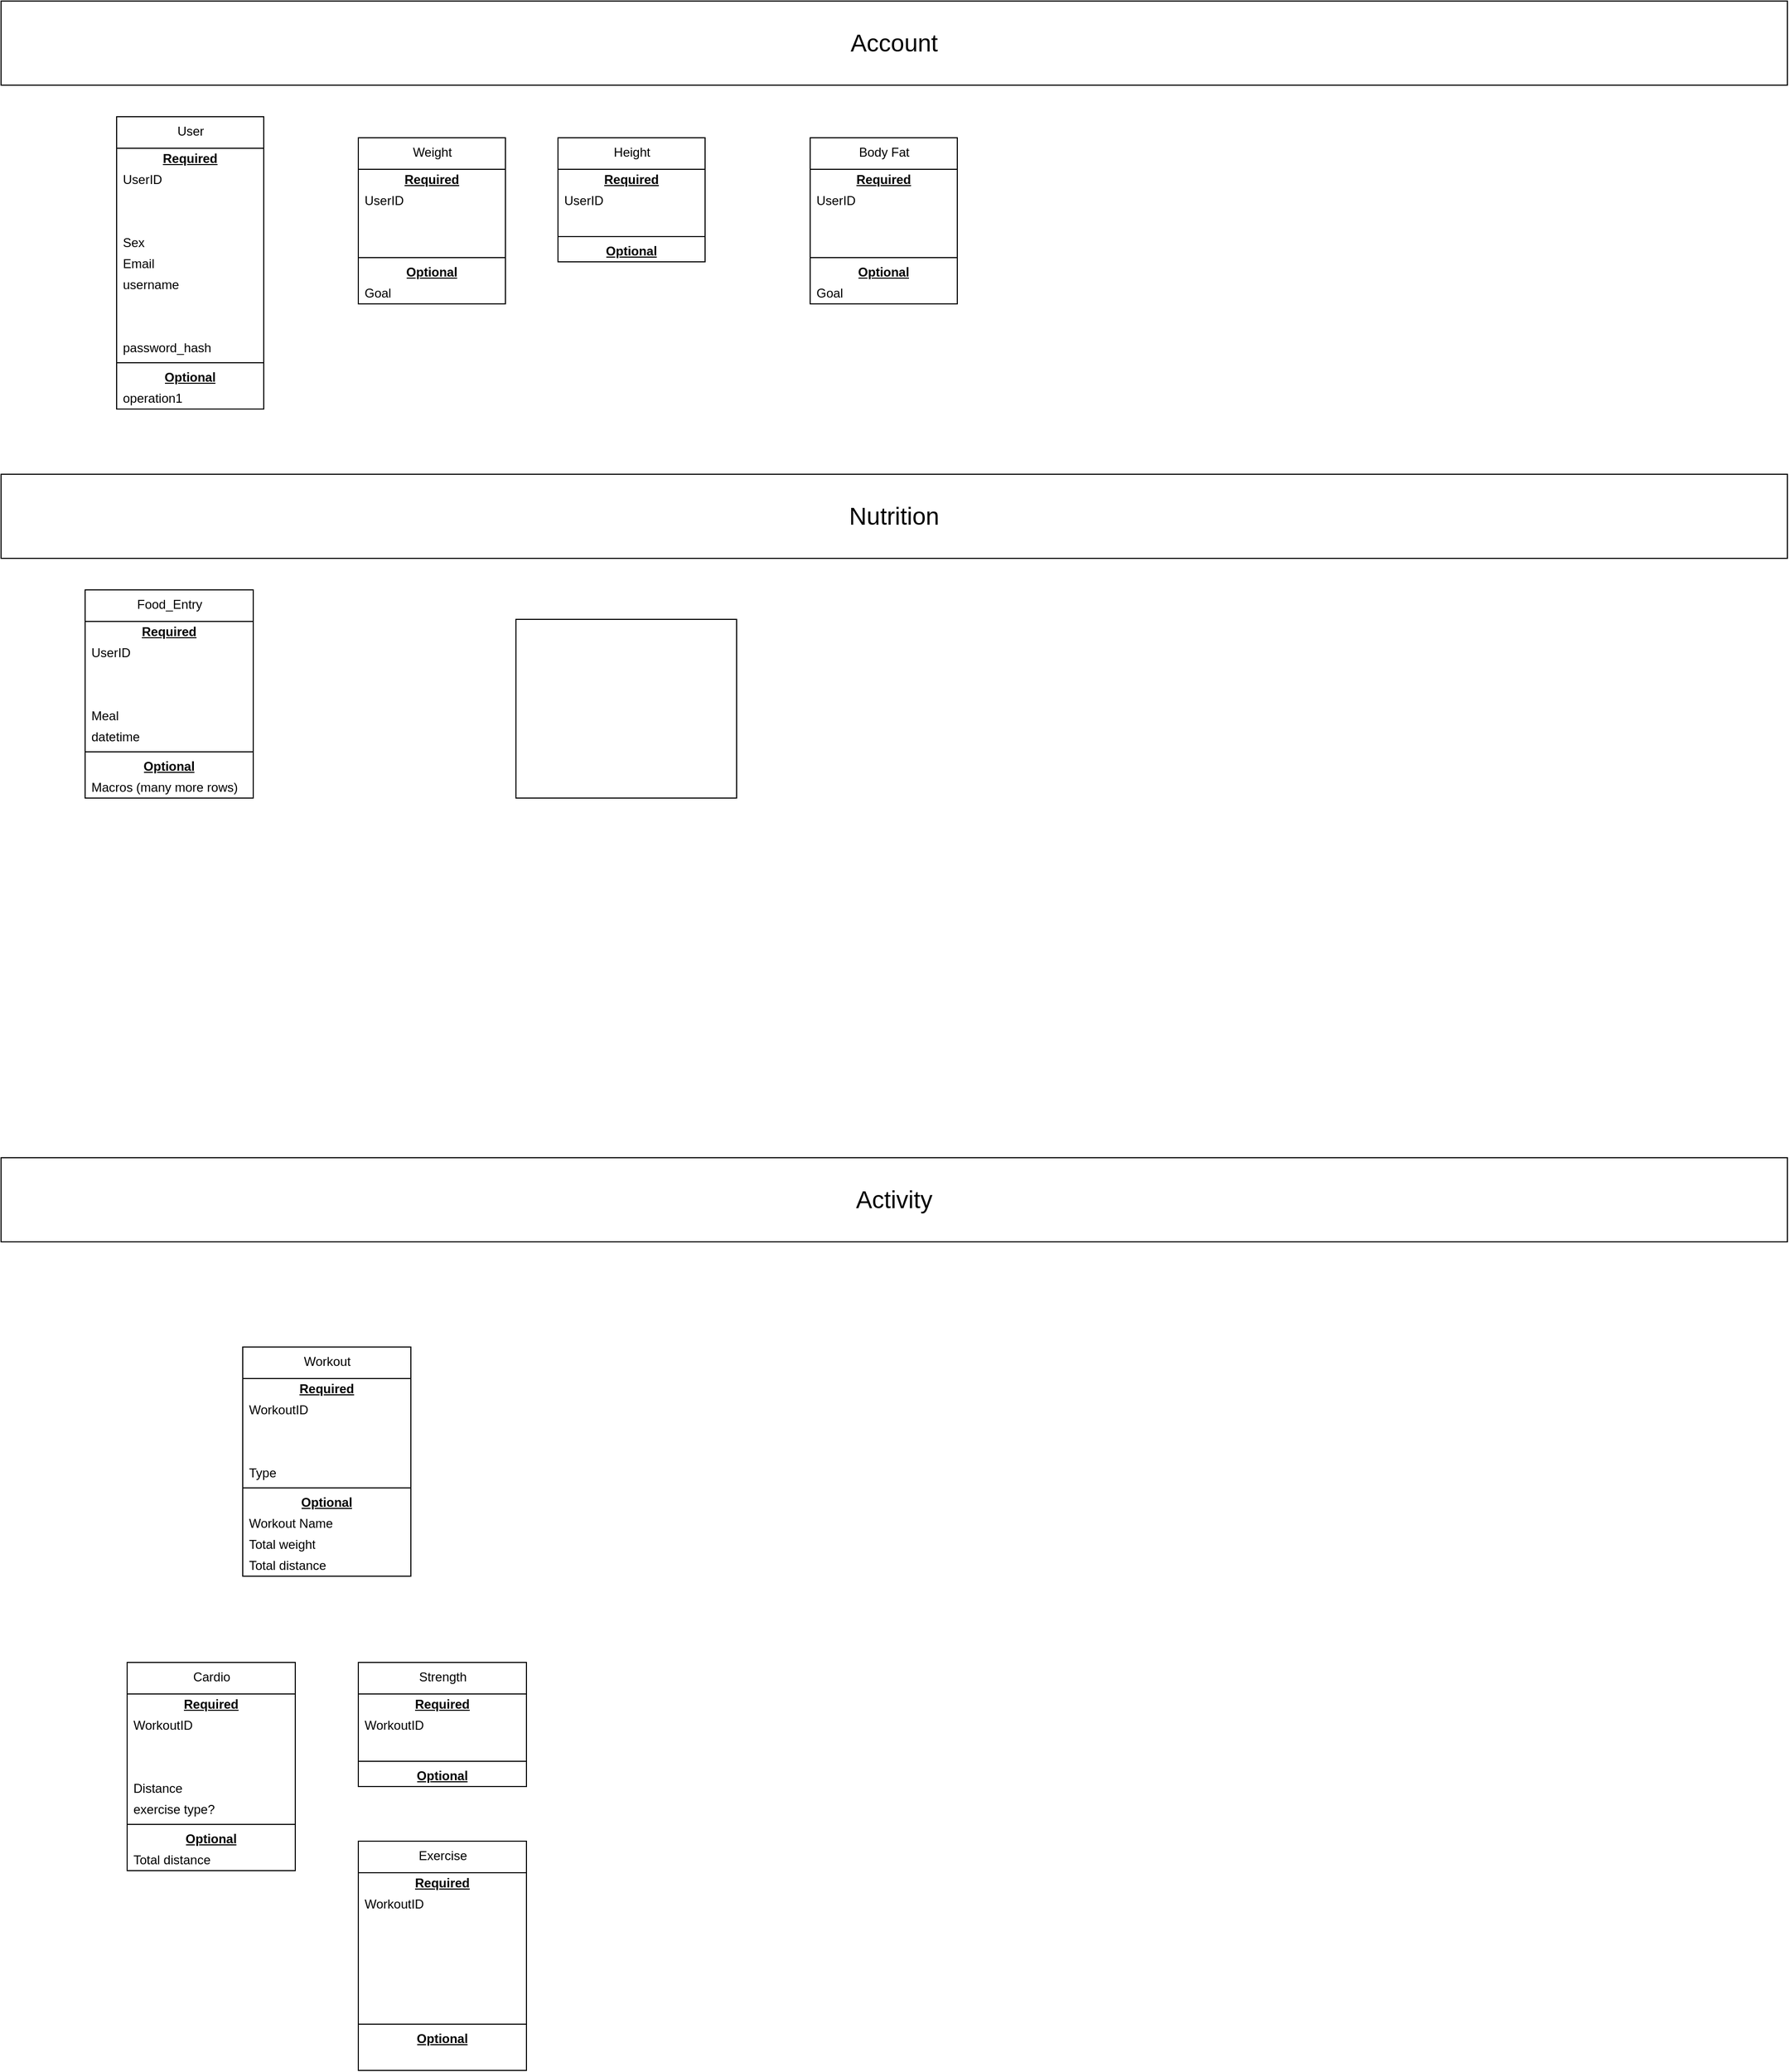 <mxfile>
    <diagram id="tOQ1vpuITn7Qi8jTR4CR" name="Page-1">
        <mxGraphModel dx="1835" dy="1139" grid="1" gridSize="10" guides="1" tooltips="1" connect="1" arrows="1" fold="1" page="1" pageScale="1" pageWidth="1700" pageHeight="1100" math="0" shadow="0">
            <root>
                <mxCell id="0"/>
                <mxCell id="1" parent="0"/>
                <mxCell id="2" value="User" style="swimlane;fontStyle=0;align=center;verticalAlign=top;childLayout=stackLayout;horizontal=1;startSize=30;horizontalStack=0;resizeParent=1;resizeParentMax=0;resizeLast=0;collapsible=0;marginBottom=0;html=1;" vertex="1" parent="1">
                    <mxGeometry x="110" y="110" width="140" height="278" as="geometry"/>
                </mxCell>
                <mxCell id="3" value="&lt;b&gt;&lt;u&gt;Required&lt;/u&gt;&lt;/b&gt;" style="text;html=1;strokeColor=none;fillColor=none;align=center;verticalAlign=middle;spacingLeft=4;spacingRight=4;overflow=hidden;rotatable=0;points=[[0,0.5],[1,0.5]];portConstraint=eastwest;" vertex="1" parent="2">
                    <mxGeometry y="30" width="140" height="20" as="geometry"/>
                </mxCell>
                <mxCell id="14" value="UserID" style="text;html=1;strokeColor=none;fillColor=none;align=left;verticalAlign=middle;spacingLeft=4;spacingRight=4;overflow=hidden;rotatable=0;points=[[0,0.5],[1,0.5]];portConstraint=eastwest;" vertex="1" parent="2">
                    <mxGeometry y="50" width="140" height="20" as="geometry"/>
                </mxCell>
                <mxCell id="5" value="&lt;font color=&quot;#ffffff&quot;&gt;Fname&lt;/font&gt;" style="text;html=1;strokeColor=none;fillColor=none;align=left;verticalAlign=middle;spacingLeft=4;spacingRight=4;overflow=hidden;rotatable=0;points=[[0,0.5],[1,0.5]];portConstraint=eastwest;fontColor=#808080;" vertex="1" parent="2">
                    <mxGeometry y="70" width="140" height="20" as="geometry"/>
                </mxCell>
                <mxCell id="44" value="&lt;font color=&quot;#ffffff&quot;&gt;Lname&lt;/font&gt;" style="text;html=1;strokeColor=none;fillColor=none;align=left;verticalAlign=middle;spacingLeft=4;spacingRight=4;overflow=hidden;rotatable=0;points=[[0,0.5],[1,0.5]];portConstraint=eastwest;fontColor=#808080;" vertex="1" parent="2">
                    <mxGeometry y="90" width="140" height="20" as="geometry"/>
                </mxCell>
                <mxCell id="6" value="Sex" style="text;html=1;strokeColor=none;fillColor=none;align=left;verticalAlign=middle;spacingLeft=4;spacingRight=4;overflow=hidden;rotatable=0;points=[[0,0.5],[1,0.5]];portConstraint=eastwest;" vertex="1" parent="2">
                    <mxGeometry y="110" width="140" height="20" as="geometry"/>
                </mxCell>
                <mxCell id="11" value="Email" style="text;html=1;strokeColor=none;fillColor=none;align=left;verticalAlign=middle;spacingLeft=4;spacingRight=4;overflow=hidden;rotatable=0;points=[[0,0.5],[1,0.5]];portConstraint=eastwest;" vertex="1" parent="2">
                    <mxGeometry y="130" width="140" height="20" as="geometry"/>
                </mxCell>
                <mxCell id="12" value="username" style="text;html=1;strokeColor=none;fillColor=none;align=left;verticalAlign=middle;spacingLeft=4;spacingRight=4;overflow=hidden;rotatable=0;points=[[0,0.5],[1,0.5]];portConstraint=eastwest;" vertex="1" parent="2">
                    <mxGeometry y="150" width="140" height="20" as="geometry"/>
                </mxCell>
                <mxCell id="43" value="&lt;font color=&quot;#ffffff&quot;&gt;DOB&lt;/font&gt;" style="text;html=1;strokeColor=none;fillColor=none;align=left;verticalAlign=middle;spacingLeft=4;spacingRight=4;overflow=hidden;rotatable=0;points=[[0,0.5],[1,0.5]];portConstraint=eastwest;fontColor=#808080;" vertex="1" parent="2">
                    <mxGeometry y="170" width="140" height="20" as="geometry"/>
                </mxCell>
                <mxCell id="109" value="&lt;font color=&quot;#ffffff&quot;&gt;Experience level&lt;/font&gt;" style="text;html=1;strokeColor=none;fillColor=none;align=left;verticalAlign=middle;spacingLeft=4;spacingRight=4;overflow=hidden;rotatable=0;points=[[0,0.5],[1,0.5]];portConstraint=eastwest;fontColor=#808080;" vertex="1" parent="2">
                    <mxGeometry y="190" width="140" height="20" as="geometry"/>
                </mxCell>
                <mxCell id="13" value="password_hash" style="text;html=1;strokeColor=none;fillColor=none;align=left;verticalAlign=middle;spacingLeft=4;spacingRight=4;overflow=hidden;rotatable=0;points=[[0,0.5],[1,0.5]];portConstraint=eastwest;" vertex="1" parent="2">
                    <mxGeometry y="210" width="140" height="20" as="geometry"/>
                </mxCell>
                <mxCell id="7" value="" style="line;strokeWidth=1;fillColor=none;align=left;verticalAlign=middle;spacingTop=-1;spacingLeft=3;spacingRight=3;rotatable=0;labelPosition=right;points=[];portConstraint=eastwest;" vertex="1" parent="2">
                    <mxGeometry y="230" width="140" height="8" as="geometry"/>
                </mxCell>
                <mxCell id="8" value="&lt;b&gt;&lt;u&gt;Optional&lt;/u&gt;&lt;/b&gt;" style="text;html=1;strokeColor=none;fillColor=none;align=center;verticalAlign=middle;spacingLeft=4;spacingRight=4;overflow=hidden;rotatable=0;points=[[0,0.5],[1,0.5]];portConstraint=eastwest;" vertex="1" parent="2">
                    <mxGeometry y="238" width="140" height="20" as="geometry"/>
                </mxCell>
                <mxCell id="9" value="operation1" style="text;html=1;strokeColor=none;fillColor=none;align=left;verticalAlign=middle;spacingLeft=4;spacingRight=4;overflow=hidden;rotatable=0;points=[[0,0.5],[1,0.5]];portConstraint=eastwest;" vertex="1" parent="2">
                    <mxGeometry y="258" width="140" height="20" as="geometry"/>
                </mxCell>
                <mxCell id="10" value="&lt;font style=&quot;font-size: 23px;&quot;&gt;Account&lt;/font&gt;" style="rounded=0;whiteSpace=wrap;html=1;" vertex="1" parent="1">
                    <mxGeometry width="1700" height="80" as="geometry"/>
                </mxCell>
                <mxCell id="16" value="Weight" style="swimlane;fontStyle=0;align=center;verticalAlign=top;childLayout=stackLayout;horizontal=1;startSize=30;horizontalStack=0;resizeParent=1;resizeParentMax=0;resizeLast=0;collapsible=0;marginBottom=0;html=1;" vertex="1" parent="1">
                    <mxGeometry x="340" y="130" width="140" height="158" as="geometry"/>
                </mxCell>
                <mxCell id="17" value="&lt;b&gt;&lt;u&gt;Required&lt;/u&gt;&lt;/b&gt;" style="text;html=1;strokeColor=none;fillColor=none;align=center;verticalAlign=middle;spacingLeft=4;spacingRight=4;overflow=hidden;rotatable=0;points=[[0,0.5],[1,0.5]];portConstraint=eastwest;" vertex="1" parent="16">
                    <mxGeometry y="30" width="140" height="20" as="geometry"/>
                </mxCell>
                <mxCell id="18" value="UserID" style="text;html=1;strokeColor=none;fillColor=none;align=left;verticalAlign=middle;spacingLeft=4;spacingRight=4;overflow=hidden;rotatable=0;points=[[0,0.5],[1,0.5]];portConstraint=eastwest;" vertex="1" parent="16">
                    <mxGeometry y="50" width="140" height="20" as="geometry"/>
                </mxCell>
                <mxCell id="19" value="&lt;font color=&quot;#ffffff&quot;&gt;Weight&lt;/font&gt;" style="text;html=1;strokeColor=none;fillColor=none;align=left;verticalAlign=middle;spacingLeft=4;spacingRight=4;overflow=hidden;rotatable=0;points=[[0,0.5],[1,0.5]];portConstraint=eastwest;fontColor=#808080;" vertex="1" parent="16">
                    <mxGeometry y="70" width="140" height="20" as="geometry"/>
                </mxCell>
                <mxCell id="41" value="&lt;font color=&quot;#ffffff&quot;&gt;Date&lt;/font&gt;" style="text;html=1;strokeColor=none;fillColor=none;align=left;verticalAlign=middle;spacingLeft=4;spacingRight=4;overflow=hidden;rotatable=0;points=[[0,0.5],[1,0.5]];portConstraint=eastwest;fontColor=#808080;" vertex="1" parent="16">
                    <mxGeometry y="90" width="140" height="20" as="geometry"/>
                </mxCell>
                <mxCell id="24" value="" style="line;strokeWidth=1;fillColor=none;align=left;verticalAlign=middle;spacingTop=-1;spacingLeft=3;spacingRight=3;rotatable=0;labelPosition=right;points=[];portConstraint=eastwest;" vertex="1" parent="16">
                    <mxGeometry y="110" width="140" height="8" as="geometry"/>
                </mxCell>
                <mxCell id="25" value="&lt;b&gt;&lt;u&gt;Optional&lt;/u&gt;&lt;/b&gt;" style="text;html=1;strokeColor=none;fillColor=none;align=center;verticalAlign=middle;spacingLeft=4;spacingRight=4;overflow=hidden;rotatable=0;points=[[0,0.5],[1,0.5]];portConstraint=eastwest;" vertex="1" parent="16">
                    <mxGeometry y="118" width="140" height="20" as="geometry"/>
                </mxCell>
                <mxCell id="33" value="Goal" style="text;html=1;strokeColor=none;fillColor=none;align=left;verticalAlign=middle;spacingLeft=4;spacingRight=4;overflow=hidden;rotatable=0;points=[[0,0.5],[1,0.5]];portConstraint=eastwest;" vertex="1" parent="16">
                    <mxGeometry y="138" width="140" height="20" as="geometry"/>
                </mxCell>
                <mxCell id="27" value="Height" style="swimlane;fontStyle=0;align=center;verticalAlign=top;childLayout=stackLayout;horizontal=1;startSize=30;horizontalStack=0;resizeParent=1;resizeParentMax=0;resizeLast=0;collapsible=0;marginBottom=0;html=1;" vertex="1" parent="1">
                    <mxGeometry x="530" y="130" width="140" height="118" as="geometry"/>
                </mxCell>
                <mxCell id="28" value="&lt;b&gt;&lt;u&gt;Required&lt;/u&gt;&lt;/b&gt;" style="text;html=1;strokeColor=none;fillColor=none;align=center;verticalAlign=middle;spacingLeft=4;spacingRight=4;overflow=hidden;rotatable=0;points=[[0,0.5],[1,0.5]];portConstraint=eastwest;" vertex="1" parent="27">
                    <mxGeometry y="30" width="140" height="20" as="geometry"/>
                </mxCell>
                <mxCell id="29" value="UserID" style="text;html=1;strokeColor=none;fillColor=none;align=left;verticalAlign=middle;spacingLeft=4;spacingRight=4;overflow=hidden;rotatable=0;points=[[0,0.5],[1,0.5]];portConstraint=eastwest;" vertex="1" parent="27">
                    <mxGeometry y="50" width="140" height="20" as="geometry"/>
                </mxCell>
                <mxCell id="30" value="&lt;font color=&quot;#ffffff&quot;&gt;Height&lt;/font&gt;" style="text;html=1;strokeColor=none;fillColor=none;align=left;verticalAlign=middle;spacingLeft=4;spacingRight=4;overflow=hidden;rotatable=0;points=[[0,0.5],[1,0.5]];portConstraint=eastwest;fontColor=#808080;" vertex="1" parent="27">
                    <mxGeometry y="70" width="140" height="20" as="geometry"/>
                </mxCell>
                <mxCell id="31" value="" style="line;strokeWidth=1;fillColor=none;align=left;verticalAlign=middle;spacingTop=-1;spacingLeft=3;spacingRight=3;rotatable=0;labelPosition=right;points=[];portConstraint=eastwest;" vertex="1" parent="27">
                    <mxGeometry y="90" width="140" height="8" as="geometry"/>
                </mxCell>
                <mxCell id="32" value="&lt;b&gt;&lt;u&gt;Optional&lt;/u&gt;&lt;/b&gt;" style="text;html=1;strokeColor=none;fillColor=none;align=center;verticalAlign=middle;spacingLeft=4;spacingRight=4;overflow=hidden;rotatable=0;points=[[0,0.5],[1,0.5]];portConstraint=eastwest;" vertex="1" parent="27">
                    <mxGeometry y="98" width="140" height="20" as="geometry"/>
                </mxCell>
                <mxCell id="34" value="Body Fat" style="swimlane;fontStyle=0;align=center;verticalAlign=top;childLayout=stackLayout;horizontal=1;startSize=30;horizontalStack=0;resizeParent=1;resizeParentMax=0;resizeLast=0;collapsible=0;marginBottom=0;html=1;" vertex="1" parent="1">
                    <mxGeometry x="770" y="130" width="140" height="158" as="geometry"/>
                </mxCell>
                <mxCell id="35" value="&lt;b&gt;&lt;u&gt;Required&lt;/u&gt;&lt;/b&gt;" style="text;html=1;strokeColor=none;fillColor=none;align=center;verticalAlign=middle;spacingLeft=4;spacingRight=4;overflow=hidden;rotatable=0;points=[[0,0.5],[1,0.5]];portConstraint=eastwest;" vertex="1" parent="34">
                    <mxGeometry y="30" width="140" height="20" as="geometry"/>
                </mxCell>
                <mxCell id="36" value="UserID" style="text;html=1;strokeColor=none;fillColor=none;align=left;verticalAlign=middle;spacingLeft=4;spacingRight=4;overflow=hidden;rotatable=0;points=[[0,0.5],[1,0.5]];portConstraint=eastwest;" vertex="1" parent="34">
                    <mxGeometry y="50" width="140" height="20" as="geometry"/>
                </mxCell>
                <mxCell id="37" value="&lt;font color=&quot;#ffffff&quot;&gt;BodyFat%&lt;/font&gt;" style="text;html=1;strokeColor=none;fillColor=none;align=left;verticalAlign=middle;spacingLeft=4;spacingRight=4;overflow=hidden;rotatable=0;points=[[0,0.5],[1,0.5]];portConstraint=eastwest;fontColor=#808080;" vertex="1" parent="34">
                    <mxGeometry y="70" width="140" height="20" as="geometry"/>
                </mxCell>
                <mxCell id="42" value="&lt;font color=&quot;#ffffff&quot;&gt;Date&lt;/font&gt;" style="text;html=1;strokeColor=none;fillColor=none;align=left;verticalAlign=middle;spacingLeft=4;spacingRight=4;overflow=hidden;rotatable=0;points=[[0,0.5],[1,0.5]];portConstraint=eastwest;fontColor=#808080;" vertex="1" parent="34">
                    <mxGeometry y="90" width="140" height="20" as="geometry"/>
                </mxCell>
                <mxCell id="38" value="" style="line;strokeWidth=1;fillColor=none;align=left;verticalAlign=middle;spacingTop=-1;spacingLeft=3;spacingRight=3;rotatable=0;labelPosition=right;points=[];portConstraint=eastwest;" vertex="1" parent="34">
                    <mxGeometry y="110" width="140" height="8" as="geometry"/>
                </mxCell>
                <mxCell id="39" value="&lt;b&gt;&lt;u&gt;Optional&lt;/u&gt;&lt;/b&gt;" style="text;html=1;strokeColor=none;fillColor=none;align=center;verticalAlign=middle;spacingLeft=4;spacingRight=4;overflow=hidden;rotatable=0;points=[[0,0.5],[1,0.5]];portConstraint=eastwest;" vertex="1" parent="34">
                    <mxGeometry y="118" width="140" height="20" as="geometry"/>
                </mxCell>
                <mxCell id="40" value="Goal" style="text;html=1;strokeColor=none;fillColor=none;align=left;verticalAlign=middle;spacingLeft=4;spacingRight=4;overflow=hidden;rotatable=0;points=[[0,0.5],[1,0.5]];portConstraint=eastwest;" vertex="1" parent="34">
                    <mxGeometry y="138" width="140" height="20" as="geometry"/>
                </mxCell>
                <mxCell id="45" value="&lt;font style=&quot;font-size: 23px;&quot;&gt;Nutrition&lt;/font&gt;" style="rounded=0;whiteSpace=wrap;html=1;" vertex="1" parent="1">
                    <mxGeometry y="450" width="1700" height="80" as="geometry"/>
                </mxCell>
                <mxCell id="46" value="Food_Entry" style="swimlane;fontStyle=0;align=center;verticalAlign=top;childLayout=stackLayout;horizontal=1;startSize=30;horizontalStack=0;resizeParent=1;resizeParentMax=0;resizeLast=0;collapsible=0;marginBottom=0;html=1;" vertex="1" parent="1">
                    <mxGeometry x="80" y="560" width="160" height="198" as="geometry"/>
                </mxCell>
                <mxCell id="47" value="&lt;b&gt;&lt;u&gt;Required&lt;/u&gt;&lt;/b&gt;" style="text;html=1;strokeColor=none;fillColor=none;align=center;verticalAlign=middle;spacingLeft=4;spacingRight=4;overflow=hidden;rotatable=0;points=[[0,0.5],[1,0.5]];portConstraint=eastwest;" vertex="1" parent="46">
                    <mxGeometry y="30" width="160" height="20" as="geometry"/>
                </mxCell>
                <mxCell id="48" value="UserID" style="text;html=1;strokeColor=none;fillColor=none;align=left;verticalAlign=middle;spacingLeft=4;spacingRight=4;overflow=hidden;rotatable=0;points=[[0,0.5],[1,0.5]];portConstraint=eastwest;" vertex="1" parent="46">
                    <mxGeometry y="50" width="160" height="20" as="geometry"/>
                </mxCell>
                <mxCell id="49" value="&lt;font color=&quot;#ffffff&quot;&gt;Food_name&lt;/font&gt;" style="text;html=1;strokeColor=none;fillColor=none;align=left;verticalAlign=middle;spacingLeft=4;spacingRight=4;overflow=hidden;rotatable=0;points=[[0,0.5],[1,0.5]];portConstraint=eastwest;fontColor=#808080;" vertex="1" parent="46">
                    <mxGeometry y="70" width="160" height="20" as="geometry"/>
                </mxCell>
                <mxCell id="50" value="&lt;font color=&quot;#ffffff&quot;&gt;Calories&lt;/font&gt;" style="text;html=1;strokeColor=none;fillColor=none;align=left;verticalAlign=middle;spacingLeft=4;spacingRight=4;overflow=hidden;rotatable=0;points=[[0,0.5],[1,0.5]];portConstraint=eastwest;fontColor=#808080;" vertex="1" parent="46">
                    <mxGeometry y="90" width="160" height="20" as="geometry"/>
                </mxCell>
                <mxCell id="51" value="Meal" style="text;html=1;strokeColor=none;fillColor=none;align=left;verticalAlign=middle;spacingLeft=4;spacingRight=4;overflow=hidden;rotatable=0;points=[[0,0.5],[1,0.5]];portConstraint=eastwest;" vertex="1" parent="46">
                    <mxGeometry y="110" width="160" height="20" as="geometry"/>
                </mxCell>
                <mxCell id="52" value="datetime" style="text;html=1;strokeColor=none;fillColor=none;align=left;verticalAlign=middle;spacingLeft=4;spacingRight=4;overflow=hidden;rotatable=0;points=[[0,0.5],[1,0.5]];portConstraint=eastwest;" vertex="1" parent="46">
                    <mxGeometry y="130" width="160" height="20" as="geometry"/>
                </mxCell>
                <mxCell id="56" value="" style="line;strokeWidth=1;fillColor=none;align=left;verticalAlign=middle;spacingTop=-1;spacingLeft=3;spacingRight=3;rotatable=0;labelPosition=right;points=[];portConstraint=eastwest;" vertex="1" parent="46">
                    <mxGeometry y="150" width="160" height="8" as="geometry"/>
                </mxCell>
                <mxCell id="57" value="&lt;b&gt;&lt;u&gt;Optional&lt;/u&gt;&lt;/b&gt;" style="text;html=1;strokeColor=none;fillColor=none;align=center;verticalAlign=middle;spacingLeft=4;spacingRight=4;overflow=hidden;rotatable=0;points=[[0,0.5],[1,0.5]];portConstraint=eastwest;" vertex="1" parent="46">
                    <mxGeometry y="158" width="160" height="20" as="geometry"/>
                </mxCell>
                <mxCell id="58" value="Macros (many more rows)" style="text;html=1;strokeColor=none;fillColor=none;align=left;verticalAlign=middle;spacingLeft=4;spacingRight=4;overflow=hidden;rotatable=0;points=[[0,0.5],[1,0.5]];portConstraint=eastwest;" vertex="1" parent="46">
                    <mxGeometry y="178" width="160" height="20" as="geometry"/>
                </mxCell>
                <mxCell id="60" value="Something else here but I cant think of what rn" style="rounded=0;whiteSpace=wrap;html=1;fontSize=23;fontColor=#FFFFFF;" vertex="1" parent="1">
                    <mxGeometry x="490" y="588" width="210" height="170" as="geometry"/>
                </mxCell>
                <mxCell id="61" value="&lt;span style=&quot;font-size: 23px;&quot;&gt;Activity&lt;/span&gt;" style="rounded=0;whiteSpace=wrap;html=1;" vertex="1" parent="1">
                    <mxGeometry y="1100" width="1700" height="80" as="geometry"/>
                </mxCell>
                <mxCell id="62" value="Workout" style="swimlane;fontStyle=0;align=center;verticalAlign=top;childLayout=stackLayout;horizontal=1;startSize=30;horizontalStack=0;resizeParent=1;resizeParentMax=0;resizeLast=0;collapsible=0;marginBottom=0;html=1;" vertex="1" parent="1">
                    <mxGeometry x="230" y="1280" width="160" height="218" as="geometry"/>
                </mxCell>
                <mxCell id="63" value="&lt;b&gt;&lt;u&gt;Required&lt;/u&gt;&lt;/b&gt;" style="text;html=1;strokeColor=none;fillColor=none;align=center;verticalAlign=middle;spacingLeft=4;spacingRight=4;overflow=hidden;rotatable=0;points=[[0,0.5],[1,0.5]];portConstraint=eastwest;" vertex="1" parent="62">
                    <mxGeometry y="30" width="160" height="20" as="geometry"/>
                </mxCell>
                <mxCell id="64" value="WorkoutID" style="text;html=1;strokeColor=none;fillColor=none;align=left;verticalAlign=middle;spacingLeft=4;spacingRight=4;overflow=hidden;rotatable=0;points=[[0,0.5],[1,0.5]];portConstraint=eastwest;" vertex="1" parent="62">
                    <mxGeometry y="50" width="160" height="20" as="geometry"/>
                </mxCell>
                <mxCell id="65" value="&lt;font color=&quot;#ffffff&quot;&gt;UserID&lt;/font&gt;" style="text;html=1;strokeColor=none;fillColor=none;align=left;verticalAlign=middle;spacingLeft=4;spacingRight=4;overflow=hidden;rotatable=0;points=[[0,0.5],[1,0.5]];portConstraint=eastwest;fontColor=#808080;" vertex="1" parent="62">
                    <mxGeometry y="70" width="160" height="20" as="geometry"/>
                </mxCell>
                <mxCell id="66" value="&lt;font color=&quot;#ffffff&quot;&gt;datetime&lt;/font&gt;" style="text;html=1;strokeColor=none;fillColor=none;align=left;verticalAlign=middle;spacingLeft=4;spacingRight=4;overflow=hidden;rotatable=0;points=[[0,0.5],[1,0.5]];portConstraint=eastwest;fontColor=#808080;" vertex="1" parent="62">
                    <mxGeometry y="90" width="160" height="20" as="geometry"/>
                </mxCell>
                <mxCell id="67" value="Type" style="text;html=1;strokeColor=none;fillColor=none;align=left;verticalAlign=middle;spacingLeft=4;spacingRight=4;overflow=hidden;rotatable=0;points=[[0,0.5],[1,0.5]];portConstraint=eastwest;" vertex="1" parent="62">
                    <mxGeometry y="110" width="160" height="20" as="geometry"/>
                </mxCell>
                <mxCell id="69" value="" style="line;strokeWidth=1;fillColor=none;align=left;verticalAlign=middle;spacingTop=-1;spacingLeft=3;spacingRight=3;rotatable=0;labelPosition=right;points=[];portConstraint=eastwest;" vertex="1" parent="62">
                    <mxGeometry y="130" width="160" height="8" as="geometry"/>
                </mxCell>
                <mxCell id="70" value="&lt;b&gt;&lt;u&gt;Optional&lt;/u&gt;&lt;/b&gt;" style="text;html=1;strokeColor=none;fillColor=none;align=center;verticalAlign=middle;spacingLeft=4;spacingRight=4;overflow=hidden;rotatable=0;points=[[0,0.5],[1,0.5]];portConstraint=eastwest;" vertex="1" parent="62">
                    <mxGeometry y="138" width="160" height="20" as="geometry"/>
                </mxCell>
                <mxCell id="71" value="Workout Name" style="text;html=1;strokeColor=none;fillColor=none;align=left;verticalAlign=middle;spacingLeft=4;spacingRight=4;overflow=hidden;rotatable=0;points=[[0,0.5],[1,0.5]];portConstraint=eastwest;" vertex="1" parent="62">
                    <mxGeometry y="158" width="160" height="20" as="geometry"/>
                </mxCell>
                <mxCell id="72" value="Total weight" style="text;html=1;strokeColor=none;fillColor=none;align=left;verticalAlign=middle;spacingLeft=4;spacingRight=4;overflow=hidden;rotatable=0;points=[[0,0.5],[1,0.5]];portConstraint=eastwest;" vertex="1" parent="62">
                    <mxGeometry y="178" width="160" height="20" as="geometry"/>
                </mxCell>
                <mxCell id="73" value="Total distance" style="text;html=1;strokeColor=none;fillColor=none;align=left;verticalAlign=middle;spacingLeft=4;spacingRight=4;overflow=hidden;rotatable=0;points=[[0,0.5],[1,0.5]];portConstraint=eastwest;" vertex="1" parent="62">
                    <mxGeometry y="198" width="160" height="20" as="geometry"/>
                </mxCell>
                <mxCell id="74" value="Cardio" style="swimlane;fontStyle=0;align=center;verticalAlign=top;childLayout=stackLayout;horizontal=1;startSize=30;horizontalStack=0;resizeParent=1;resizeParentMax=0;resizeLast=0;collapsible=0;marginBottom=0;html=1;" vertex="1" parent="1">
                    <mxGeometry x="120" y="1580" width="160" height="198" as="geometry"/>
                </mxCell>
                <mxCell id="75" value="&lt;b&gt;&lt;u&gt;Required&lt;/u&gt;&lt;/b&gt;" style="text;html=1;strokeColor=none;fillColor=none;align=center;verticalAlign=middle;spacingLeft=4;spacingRight=4;overflow=hidden;rotatable=0;points=[[0,0.5],[1,0.5]];portConstraint=eastwest;" vertex="1" parent="74">
                    <mxGeometry y="30" width="160" height="20" as="geometry"/>
                </mxCell>
                <mxCell id="76" value="WorkoutID" style="text;html=1;strokeColor=none;fillColor=none;align=left;verticalAlign=middle;spacingLeft=4;spacingRight=4;overflow=hidden;rotatable=0;points=[[0,0.5],[1,0.5]];portConstraint=eastwest;" vertex="1" parent="74">
                    <mxGeometry y="50" width="160" height="20" as="geometry"/>
                </mxCell>
                <mxCell id="77" value="&lt;font color=&quot;#ffffff&quot;&gt;UserID&lt;/font&gt;" style="text;html=1;strokeColor=none;fillColor=none;align=left;verticalAlign=middle;spacingLeft=4;spacingRight=4;overflow=hidden;rotatable=0;points=[[0,0.5],[1,0.5]];portConstraint=eastwest;fontColor=#808080;" vertex="1" parent="74">
                    <mxGeometry y="70" width="160" height="20" as="geometry"/>
                </mxCell>
                <mxCell id="78" value="&lt;font color=&quot;#ffffff&quot;&gt;Avg heart rate&lt;/font&gt;" style="text;html=1;strokeColor=none;fillColor=none;align=left;verticalAlign=middle;spacingLeft=4;spacingRight=4;overflow=hidden;rotatable=0;points=[[0,0.5],[1,0.5]];portConstraint=eastwest;fontColor=#808080;" vertex="1" parent="74">
                    <mxGeometry y="90" width="160" height="20" as="geometry"/>
                </mxCell>
                <mxCell id="79" value="Distance" style="text;html=1;strokeColor=none;fillColor=none;align=left;verticalAlign=middle;spacingLeft=4;spacingRight=4;overflow=hidden;rotatable=0;points=[[0,0.5],[1,0.5]];portConstraint=eastwest;" vertex="1" parent="74">
                    <mxGeometry y="110" width="160" height="20" as="geometry"/>
                </mxCell>
                <mxCell id="80" value="exercise type?" style="text;html=1;strokeColor=none;fillColor=none;align=left;verticalAlign=middle;spacingLeft=4;spacingRight=4;overflow=hidden;rotatable=0;points=[[0,0.5],[1,0.5]];portConstraint=eastwest;" vertex="1" parent="74">
                    <mxGeometry y="130" width="160" height="20" as="geometry"/>
                </mxCell>
                <mxCell id="81" value="" style="line;strokeWidth=1;fillColor=none;align=left;verticalAlign=middle;spacingTop=-1;spacingLeft=3;spacingRight=3;rotatable=0;labelPosition=right;points=[];portConstraint=eastwest;" vertex="1" parent="74">
                    <mxGeometry y="150" width="160" height="8" as="geometry"/>
                </mxCell>
                <mxCell id="82" value="&lt;b&gt;&lt;u&gt;Optional&lt;/u&gt;&lt;/b&gt;" style="text;html=1;strokeColor=none;fillColor=none;align=center;verticalAlign=middle;spacingLeft=4;spacingRight=4;overflow=hidden;rotatable=0;points=[[0,0.5],[1,0.5]];portConstraint=eastwest;" vertex="1" parent="74">
                    <mxGeometry y="158" width="160" height="20" as="geometry"/>
                </mxCell>
                <mxCell id="85" value="Total distance" style="text;html=1;strokeColor=none;fillColor=none;align=left;verticalAlign=middle;spacingLeft=4;spacingRight=4;overflow=hidden;rotatable=0;points=[[0,0.5],[1,0.5]];portConstraint=eastwest;" vertex="1" parent="74">
                    <mxGeometry y="178" width="160" height="20" as="geometry"/>
                </mxCell>
                <mxCell id="86" value="Strength" style="swimlane;fontStyle=0;align=center;verticalAlign=top;childLayout=stackLayout;horizontal=1;startSize=30;horizontalStack=0;resizeParent=1;resizeParentMax=0;resizeLast=0;collapsible=0;marginBottom=0;html=1;" vertex="1" parent="1">
                    <mxGeometry x="340" y="1580" width="160" height="118" as="geometry"/>
                </mxCell>
                <mxCell id="87" value="&lt;b&gt;&lt;u&gt;Required&lt;/u&gt;&lt;/b&gt;" style="text;html=1;strokeColor=none;fillColor=none;align=center;verticalAlign=middle;spacingLeft=4;spacingRight=4;overflow=hidden;rotatable=0;points=[[0,0.5],[1,0.5]];portConstraint=eastwest;" vertex="1" parent="86">
                    <mxGeometry y="30" width="160" height="20" as="geometry"/>
                </mxCell>
                <mxCell id="88" value="WorkoutID" style="text;html=1;strokeColor=none;fillColor=none;align=left;verticalAlign=middle;spacingLeft=4;spacingRight=4;overflow=hidden;rotatable=0;points=[[0,0.5],[1,0.5]];portConstraint=eastwest;" vertex="1" parent="86">
                    <mxGeometry y="50" width="160" height="20" as="geometry"/>
                </mxCell>
                <mxCell id="89" value="&lt;font color=&quot;#ffffff&quot;&gt;UserID&lt;/font&gt;" style="text;html=1;strokeColor=none;fillColor=none;align=left;verticalAlign=middle;spacingLeft=4;spacingRight=4;overflow=hidden;rotatable=0;points=[[0,0.5],[1,0.5]];portConstraint=eastwest;fontColor=#808080;" vertex="1" parent="86">
                    <mxGeometry y="70" width="160" height="20" as="geometry"/>
                </mxCell>
                <mxCell id="93" value="" style="line;strokeWidth=1;fillColor=none;align=left;verticalAlign=middle;spacingTop=-1;spacingLeft=3;spacingRight=3;rotatable=0;labelPosition=right;points=[];portConstraint=eastwest;" vertex="1" parent="86">
                    <mxGeometry y="90" width="160" height="8" as="geometry"/>
                </mxCell>
                <mxCell id="94" value="&lt;b&gt;&lt;u&gt;Optional&lt;/u&gt;&lt;/b&gt;" style="text;html=1;strokeColor=none;fillColor=none;align=center;verticalAlign=middle;spacingLeft=4;spacingRight=4;overflow=hidden;rotatable=0;points=[[0,0.5],[1,0.5]];portConstraint=eastwest;" vertex="1" parent="86">
                    <mxGeometry y="98" width="160" height="20" as="geometry"/>
                </mxCell>
                <mxCell id="98" value="Exercise" style="swimlane;fontStyle=0;align=center;verticalAlign=top;childLayout=stackLayout;horizontal=1;startSize=30;horizontalStack=0;resizeParent=1;resizeParentMax=0;resizeLast=0;collapsible=0;marginBottom=0;html=1;" vertex="1" parent="1">
                    <mxGeometry x="340" y="1750" width="160" height="218" as="geometry"/>
                </mxCell>
                <mxCell id="99" value="&lt;b&gt;&lt;u&gt;Required&lt;/u&gt;&lt;/b&gt;" style="text;html=1;strokeColor=none;fillColor=none;align=center;verticalAlign=middle;spacingLeft=4;spacingRight=4;overflow=hidden;rotatable=0;points=[[0,0.5],[1,0.5]];portConstraint=eastwest;" vertex="1" parent="98">
                    <mxGeometry y="30" width="160" height="20" as="geometry"/>
                </mxCell>
                <mxCell id="100" value="WorkoutID" style="text;html=1;strokeColor=none;fillColor=none;align=left;verticalAlign=middle;spacingLeft=4;spacingRight=4;overflow=hidden;rotatable=0;points=[[0,0.5],[1,0.5]];portConstraint=eastwest;" vertex="1" parent="98">
                    <mxGeometry y="50" width="160" height="20" as="geometry"/>
                </mxCell>
                <mxCell id="108" value="&lt;font color=&quot;#ffffff&quot;&gt;UserID&lt;/font&gt;" style="text;html=1;strokeColor=none;fillColor=none;align=left;verticalAlign=middle;spacingLeft=4;spacingRight=4;overflow=hidden;rotatable=0;points=[[0,0.5],[1,0.5]];portConstraint=eastwest;fontColor=#808080;" vertex="1" parent="98">
                    <mxGeometry y="70" width="160" height="20" as="geometry"/>
                </mxCell>
                <mxCell id="101" value="&lt;font color=&quot;#ffffff&quot;&gt;ExerciseID&lt;/font&gt;" style="text;html=1;strokeColor=none;fillColor=none;align=left;verticalAlign=middle;spacingLeft=4;spacingRight=4;overflow=hidden;rotatable=0;points=[[0,0.5],[1,0.5]];portConstraint=eastwest;fontColor=#808080;" vertex="1" parent="98">
                    <mxGeometry y="90" width="160" height="20" as="geometry"/>
                </mxCell>
                <mxCell id="105" value="&lt;font color=&quot;#ffffff&quot;&gt;Single or double&lt;/font&gt;" style="text;html=1;strokeColor=none;fillColor=none;align=left;verticalAlign=middle;spacingLeft=4;spacingRight=4;overflow=hidden;rotatable=0;points=[[0,0.5],[1,0.5]];portConstraint=eastwest;fontColor=#808080;" vertex="1" parent="98">
                    <mxGeometry y="110" width="160" height="20" as="geometry"/>
                </mxCell>
                <mxCell id="104" value="&lt;font color=&quot;#ffffff&quot;&gt;Weight&lt;/font&gt;" style="text;html=1;strokeColor=none;fillColor=none;align=left;verticalAlign=middle;spacingLeft=4;spacingRight=4;overflow=hidden;rotatable=0;points=[[0,0.5],[1,0.5]];portConstraint=eastwest;fontColor=#808080;" vertex="1" parent="98">
                    <mxGeometry y="130" width="160" height="20" as="geometry"/>
                </mxCell>
                <mxCell id="106" value="&lt;font color=&quot;#ffffff&quot;&gt;Reps&lt;/font&gt;" style="text;html=1;strokeColor=none;fillColor=none;align=left;verticalAlign=middle;spacingLeft=4;spacingRight=4;overflow=hidden;rotatable=0;points=[[0,0.5],[1,0.5]];portConstraint=eastwest;fontColor=#808080;" vertex="1" parent="98">
                    <mxGeometry y="150" width="160" height="20" as="geometry"/>
                </mxCell>
                <mxCell id="102" value="" style="line;strokeWidth=1;fillColor=none;align=left;verticalAlign=middle;spacingTop=-1;spacingLeft=3;spacingRight=3;rotatable=0;labelPosition=right;points=[];portConstraint=eastwest;" vertex="1" parent="98">
                    <mxGeometry y="170" width="160" height="8" as="geometry"/>
                </mxCell>
                <mxCell id="103" value="&lt;b&gt;&lt;u&gt;Optional&lt;/u&gt;&lt;/b&gt;" style="text;html=1;strokeColor=none;fillColor=none;align=center;verticalAlign=middle;spacingLeft=4;spacingRight=4;overflow=hidden;rotatable=0;points=[[0,0.5],[1,0.5]];portConstraint=eastwest;" vertex="1" parent="98">
                    <mxGeometry y="178" width="160" height="20" as="geometry"/>
                </mxCell>
                <mxCell id="107" value="&lt;font color=&quot;#ffffff&quot;&gt;Percieved Difficulty&lt;/font&gt;" style="text;html=1;strokeColor=none;fillColor=none;align=left;verticalAlign=middle;spacingLeft=4;spacingRight=4;overflow=hidden;rotatable=0;points=[[0,0.5],[1,0.5]];portConstraint=eastwest;fontColor=#808080;" vertex="1" parent="98">
                    <mxGeometry y="198" width="160" height="20" as="geometry"/>
                </mxCell>
            </root>
        </mxGraphModel>
    </diagram>
</mxfile>